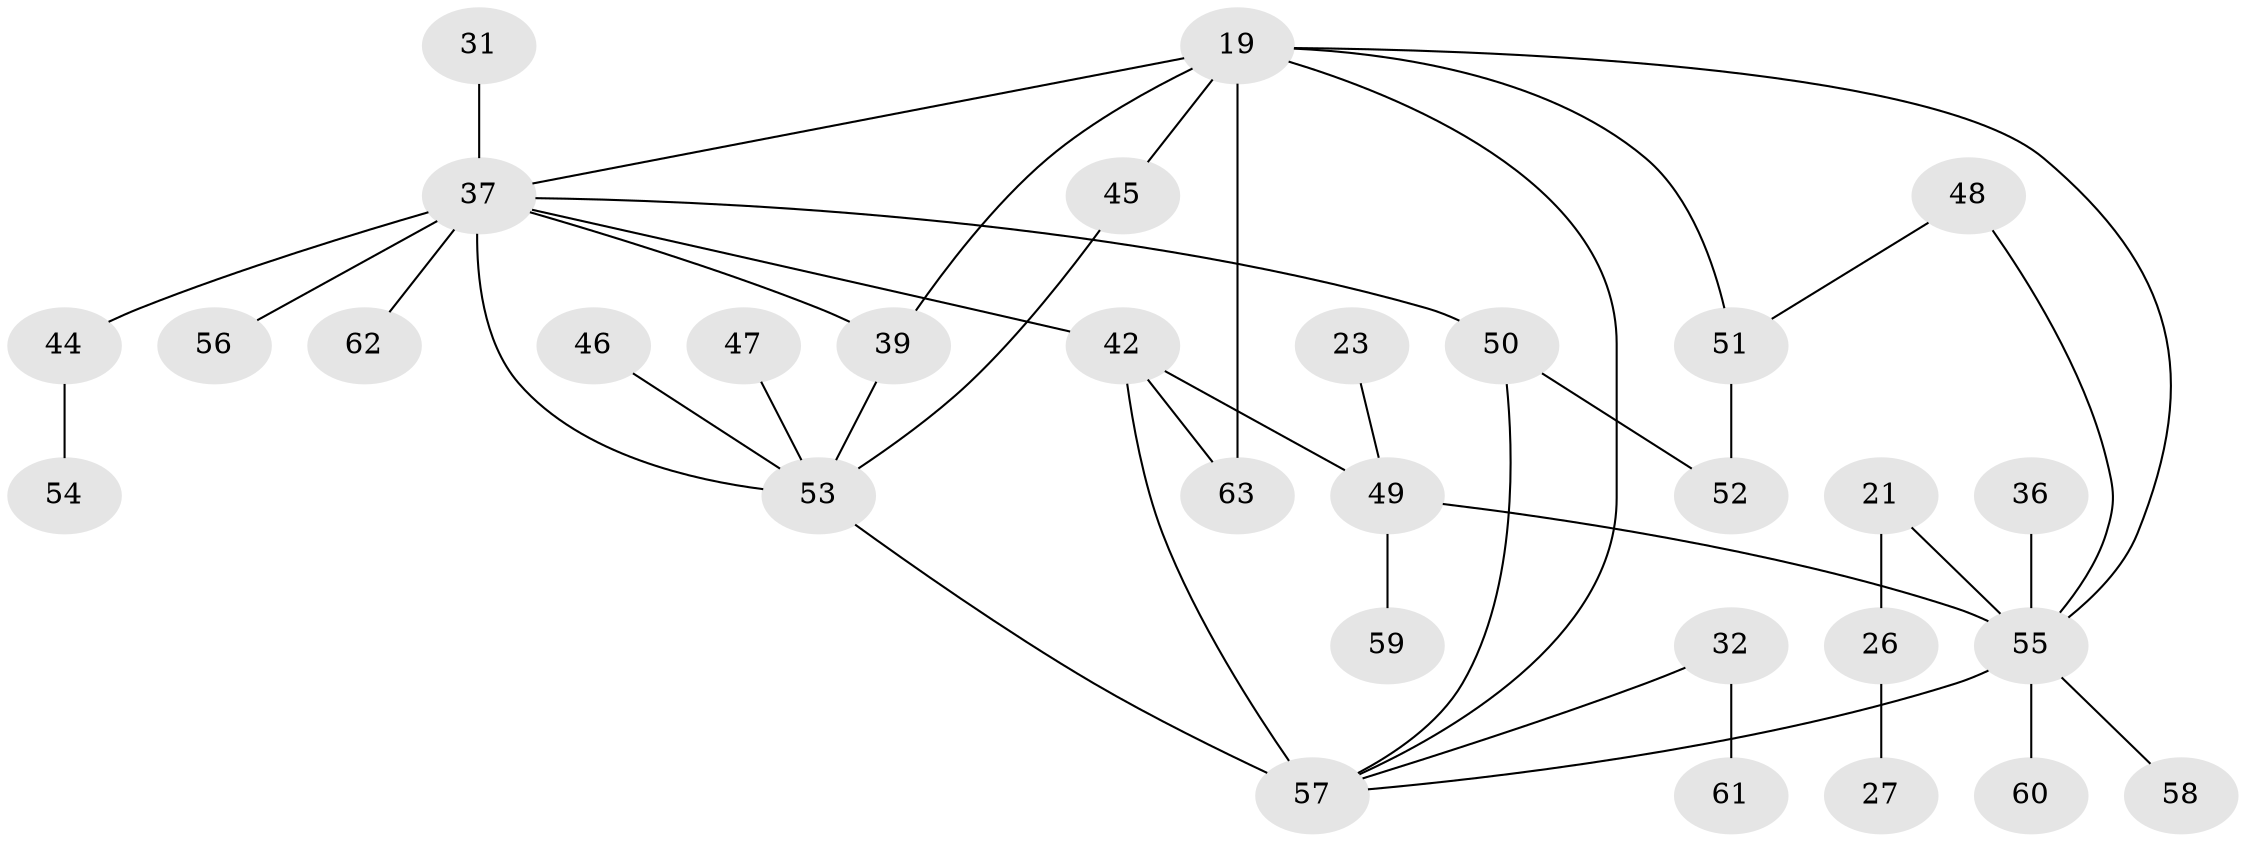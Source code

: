 // original degree distribution, {6: 0.031746031746031744, 5: 0.07936507936507936, 4: 0.07936507936507936, 2: 0.2857142857142857, 3: 0.30158730158730157, 1: 0.2222222222222222}
// Generated by graph-tools (version 1.1) at 2025/41/03/09/25 04:41:11]
// undirected, 31 vertices, 41 edges
graph export_dot {
graph [start="1"]
  node [color=gray90,style=filled];
  19 [super="+10+14+16"];
  21;
  23;
  26;
  27;
  31;
  32;
  36;
  37 [super="+3+4"];
  39 [super="+38"];
  42 [super="+6+8+41"];
  44;
  45 [super="+30"];
  46;
  47;
  48;
  49 [super="+40"];
  50 [super="+18"];
  51;
  52;
  53 [super="+20+43"];
  54;
  55 [super="+11"];
  56;
  57 [super="+25+35+13"];
  58;
  59;
  60;
  61;
  62;
  63;
  19 -- 39;
  19 -- 51;
  19 -- 37;
  19 -- 55;
  19 -- 45 [weight=2];
  19 -- 63;
  19 -- 57 [weight=2];
  21 -- 26;
  21 -- 55;
  23 -- 49;
  26 -- 27;
  31 -- 37;
  32 -- 61;
  32 -- 57;
  36 -- 55;
  37 -- 44;
  37 -- 56;
  37 -- 62;
  37 -- 42 [weight=2];
  37 -- 50;
  37 -- 53 [weight=3];
  37 -- 39;
  39 -- 53;
  42 -- 63;
  42 -- 57 [weight=2];
  42 -- 49 [weight=2];
  44 -- 54;
  45 -- 53;
  46 -- 53;
  47 -- 53;
  48 -- 51;
  48 -- 55;
  49 -- 55;
  49 -- 59;
  50 -- 57;
  50 -- 52;
  51 -- 52;
  53 -- 57 [weight=3];
  55 -- 57;
  55 -- 60;
  55 -- 58;
}
